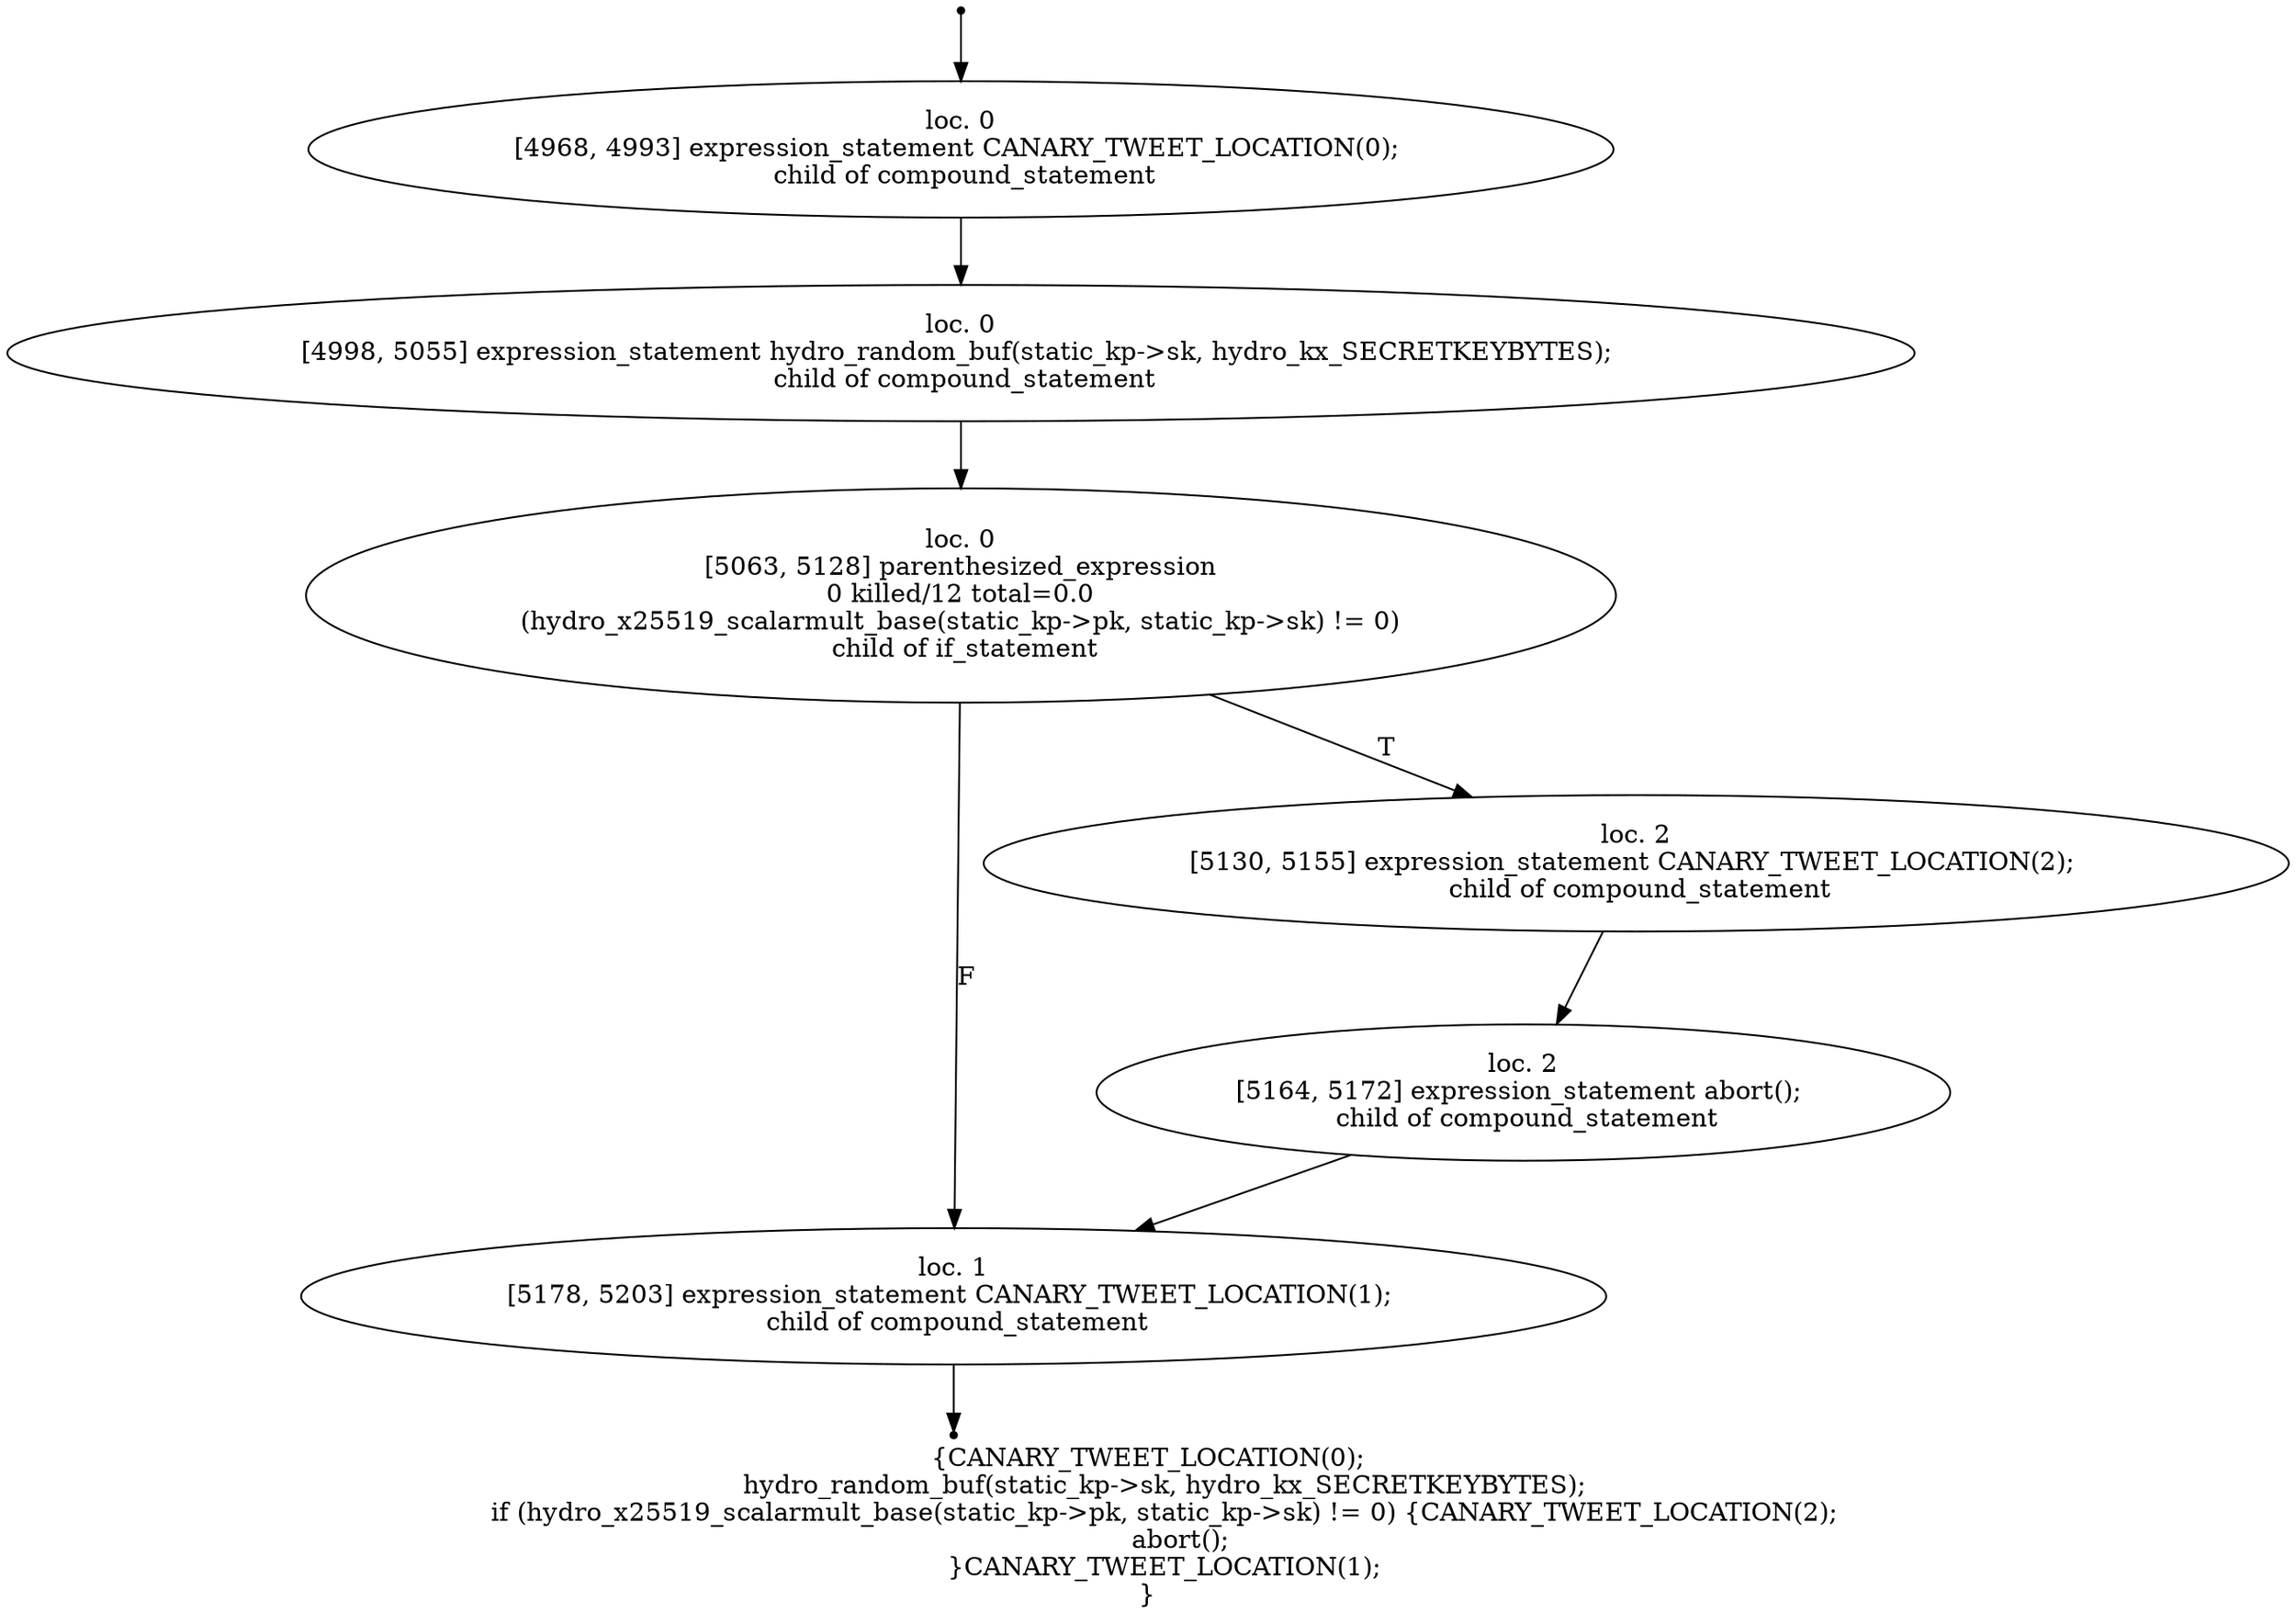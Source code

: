 digraph hydro_kx_keygen_6 {
	initial [shape=point]
	initial -> "loc. 0
[4968, 4993] expression_statement CANARY_TWEET_LOCATION(0); 
 child of compound_statement"
	final [shape=point]
	"loc. 1
[5178, 5203] expression_statement CANARY_TWEET_LOCATION(1); 
 child of compound_statement" -> final
	"loc. 0
[4968, 4993] expression_statement CANARY_TWEET_LOCATION(0); 
 child of compound_statement"
	"loc. 0
[4968, 4993] expression_statement CANARY_TWEET_LOCATION(0); 
 child of compound_statement" -> "loc. 0
[4998, 5055] expression_statement hydro_random_buf(static_kp->sk, hydro_kx_SECRETKEYBYTES); 
 child of compound_statement"
	"loc. 0
[4998, 5055] expression_statement hydro_random_buf(static_kp->sk, hydro_kx_SECRETKEYBYTES); 
 child of compound_statement"
	"loc. 0
[4998, 5055] expression_statement hydro_random_buf(static_kp->sk, hydro_kx_SECRETKEYBYTES); 
 child of compound_statement" -> "loc. 0
[5063, 5128] parenthesized_expression
0 killed/12 total=0.0
 (hydro_x25519_scalarmult_base(static_kp->pk, static_kp->sk) != 0) 
 child of if_statement"
	"loc. 0
[5063, 5128] parenthesized_expression
0 killed/12 total=0.0
 (hydro_x25519_scalarmult_base(static_kp->pk, static_kp->sk) != 0) 
 child of if_statement"
	"loc. 0
[5063, 5128] parenthesized_expression
0 killed/12 total=0.0
 (hydro_x25519_scalarmult_base(static_kp->pk, static_kp->sk) != 0) 
 child of if_statement" -> "loc. 2
[5130, 5155] expression_statement CANARY_TWEET_LOCATION(2); 
 child of compound_statement" [label=T]
	"loc. 0
[5063, 5128] parenthesized_expression
0 killed/12 total=0.0
 (hydro_x25519_scalarmult_base(static_kp->pk, static_kp->sk) != 0) 
 child of if_statement" -> "loc. 1
[5178, 5203] expression_statement CANARY_TWEET_LOCATION(1); 
 child of compound_statement" [label=F]
	"loc. 2
[5130, 5155] expression_statement CANARY_TWEET_LOCATION(2); 
 child of compound_statement"
	"loc. 2
[5130, 5155] expression_statement CANARY_TWEET_LOCATION(2); 
 child of compound_statement" -> "loc. 2
[5164, 5172] expression_statement abort(); 
 child of compound_statement"
	"loc. 1
[5178, 5203] expression_statement CANARY_TWEET_LOCATION(1); 
 child of compound_statement"
	"loc. 2
[5164, 5172] expression_statement abort(); 
 child of compound_statement"
	"loc. 2
[5164, 5172] expression_statement abort(); 
 child of compound_statement" -> "loc. 1
[5178, 5203] expression_statement CANARY_TWEET_LOCATION(1); 
 child of compound_statement"
	label="{CANARY_TWEET_LOCATION(0);
    hydro_random_buf(static_kp->sk, hydro_kx_SECRETKEYBYTES);
    if (hydro_x25519_scalarmult_base(static_kp->pk, static_kp->sk) != 0) {CANARY_TWEET_LOCATION(2);
        abort();
    }CANARY_TWEET_LOCATION(1);
}"
}
